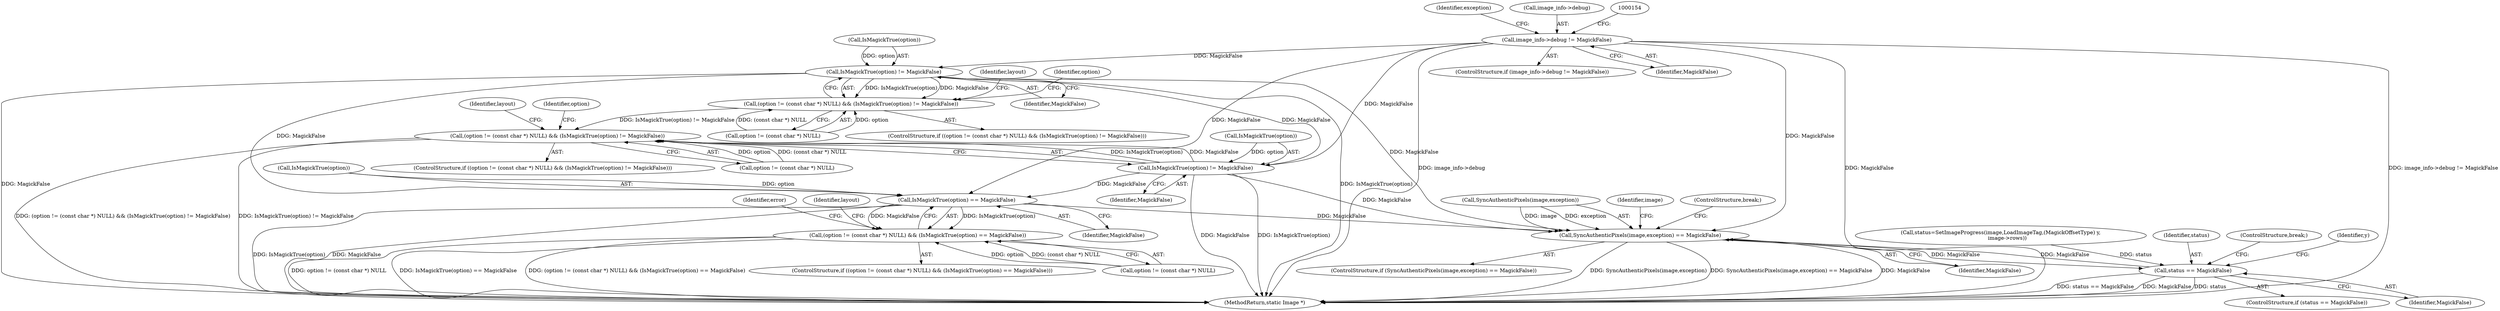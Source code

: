 digraph "0_ImageMagick_f6e9d0d9955e85bdd7540b251cd50d598dacc5e6_42@pointer" {
"1000148" [label="(Call,image_info->debug != MagickFalse)"];
"1000490" [label="(Call,IsMagickTrue(option) != MagickFalse)"];
"1000484" [label="(Call,(option != (const char *) NULL) && (IsMagickTrue(option) != MagickFalse))"];
"1000503" [label="(Call,(option != (const char *) NULL) && (IsMagickTrue(option) != MagickFalse))"];
"1000509" [label="(Call,IsMagickTrue(option) != MagickFalse)"];
"1000694" [label="(Call,IsMagickTrue(option) == MagickFalse)"];
"1000688" [label="(Call,(option != (const char *) NULL) && (IsMagickTrue(option) == MagickFalse))"];
"1001143" [label="(Call,SyncAuthenticPixels(image,exception) == MagickFalse)"];
"1001170" [label="(Call,status == MagickFalse)"];
"1001028" [label="(Identifier,y)"];
"1000509" [label="(Call,IsMagickTrue(option) != MagickFalse)"];
"1000512" [label="(Identifier,MagickFalse)"];
"1000503" [label="(Call,(option != (const char *) NULL) && (IsMagickTrue(option) != MagickFalse))"];
"1000490" [label="(Call,IsMagickTrue(option) != MagickFalse)"];
"1000491" [label="(Call,IsMagickTrue(option))"];
"1000495" [label="(Identifier,layout)"];
"1001147" [label="(Identifier,MagickFalse)"];
"1001142" [label="(ControlStructure,if (SyncAuthenticPixels(image,exception) == MagickFalse))"];
"1001170" [label="(Call,status == MagickFalse)"];
"1001189" [label="(MethodReturn,static Image *)"];
"1000483" [label="(ControlStructure,if ((option != (const char *) NULL) && (IsMagickTrue(option) != MagickFalse)))"];
"1000517" [label="(Identifier,option)"];
"1001144" [label="(Call,SyncAuthenticPixels(image,exception))"];
"1001152" [label="(Identifier,image)"];
"1000498" [label="(Identifier,option)"];
"1000502" [label="(ControlStructure,if ((option != (const char *) NULL) && (IsMagickTrue(option) != MagickFalse)))"];
"1000694" [label="(Call,IsMagickTrue(option) == MagickFalse)"];
"1000485" [label="(Call,option != (const char *) NULL)"];
"1000695" [label="(Call,IsMagickTrue(option))"];
"1001169" [label="(ControlStructure,if (status == MagickFalse))"];
"1000504" [label="(Call,option != (const char *) NULL)"];
"1000688" [label="(Call,(option != (const char *) NULL) && (IsMagickTrue(option) == MagickFalse))"];
"1001158" [label="(Call,status=SetImageProgress(image,LoadImageTag,(MagickOffsetType) y,\n        image->rows))"];
"1000164" [label="(Identifier,exception)"];
"1000148" [label="(Call,image_info->debug != MagickFalse)"];
"1000147" [label="(ControlStructure,if (image_info->debug != MagickFalse))"];
"1001171" [label="(Identifier,status)"];
"1000707" [label="(Identifier,error)"];
"1001173" [label="(ControlStructure,break;)"];
"1000699" [label="(Identifier,layout)"];
"1000514" [label="(Identifier,layout)"];
"1001172" [label="(Identifier,MagickFalse)"];
"1000149" [label="(Call,image_info->debug)"];
"1000493" [label="(Identifier,MagickFalse)"];
"1001143" [label="(Call,SyncAuthenticPixels(image,exception) == MagickFalse)"];
"1000689" [label="(Call,option != (const char *) NULL)"];
"1000510" [label="(Call,IsMagickTrue(option))"];
"1000152" [label="(Identifier,MagickFalse)"];
"1000484" [label="(Call,(option != (const char *) NULL) && (IsMagickTrue(option) != MagickFalse))"];
"1001148" [label="(ControlStructure,break;)"];
"1000697" [label="(Identifier,MagickFalse)"];
"1000687" [label="(ControlStructure,if ((option != (const char *) NULL) && (IsMagickTrue(option) == MagickFalse)))"];
"1000148" -> "1000147"  [label="AST: "];
"1000148" -> "1000152"  [label="CFG: "];
"1000149" -> "1000148"  [label="AST: "];
"1000152" -> "1000148"  [label="AST: "];
"1000154" -> "1000148"  [label="CFG: "];
"1000164" -> "1000148"  [label="CFG: "];
"1000148" -> "1001189"  [label="DDG: MagickFalse"];
"1000148" -> "1001189"  [label="DDG: image_info->debug != MagickFalse"];
"1000148" -> "1001189"  [label="DDG: image_info->debug"];
"1000148" -> "1000490"  [label="DDG: MagickFalse"];
"1000148" -> "1000509"  [label="DDG: MagickFalse"];
"1000148" -> "1000694"  [label="DDG: MagickFalse"];
"1000148" -> "1001143"  [label="DDG: MagickFalse"];
"1000490" -> "1000484"  [label="AST: "];
"1000490" -> "1000493"  [label="CFG: "];
"1000491" -> "1000490"  [label="AST: "];
"1000493" -> "1000490"  [label="AST: "];
"1000484" -> "1000490"  [label="CFG: "];
"1000490" -> "1001189"  [label="DDG: MagickFalse"];
"1000490" -> "1001189"  [label="DDG: IsMagickTrue(option)"];
"1000490" -> "1000484"  [label="DDG: IsMagickTrue(option)"];
"1000490" -> "1000484"  [label="DDG: MagickFalse"];
"1000491" -> "1000490"  [label="DDG: option"];
"1000490" -> "1000509"  [label="DDG: MagickFalse"];
"1000490" -> "1000694"  [label="DDG: MagickFalse"];
"1000490" -> "1001143"  [label="DDG: MagickFalse"];
"1000484" -> "1000483"  [label="AST: "];
"1000484" -> "1000485"  [label="CFG: "];
"1000485" -> "1000484"  [label="AST: "];
"1000495" -> "1000484"  [label="CFG: "];
"1000498" -> "1000484"  [label="CFG: "];
"1000485" -> "1000484"  [label="DDG: option"];
"1000485" -> "1000484"  [label="DDG: (const char *) NULL"];
"1000484" -> "1000503"  [label="DDG: IsMagickTrue(option) != MagickFalse"];
"1000503" -> "1000502"  [label="AST: "];
"1000503" -> "1000504"  [label="CFG: "];
"1000503" -> "1000509"  [label="CFG: "];
"1000504" -> "1000503"  [label="AST: "];
"1000509" -> "1000503"  [label="AST: "];
"1000514" -> "1000503"  [label="CFG: "];
"1000517" -> "1000503"  [label="CFG: "];
"1000503" -> "1001189"  [label="DDG: IsMagickTrue(option) != MagickFalse"];
"1000503" -> "1001189"  [label="DDG: (option != (const char *) NULL) && (IsMagickTrue(option) != MagickFalse)"];
"1000504" -> "1000503"  [label="DDG: option"];
"1000504" -> "1000503"  [label="DDG: (const char *) NULL"];
"1000509" -> "1000503"  [label="DDG: IsMagickTrue(option)"];
"1000509" -> "1000503"  [label="DDG: MagickFalse"];
"1000509" -> "1000512"  [label="CFG: "];
"1000510" -> "1000509"  [label="AST: "];
"1000512" -> "1000509"  [label="AST: "];
"1000509" -> "1001189"  [label="DDG: MagickFalse"];
"1000509" -> "1001189"  [label="DDG: IsMagickTrue(option)"];
"1000510" -> "1000509"  [label="DDG: option"];
"1000509" -> "1000694"  [label="DDG: MagickFalse"];
"1000509" -> "1001143"  [label="DDG: MagickFalse"];
"1000694" -> "1000688"  [label="AST: "];
"1000694" -> "1000697"  [label="CFG: "];
"1000695" -> "1000694"  [label="AST: "];
"1000697" -> "1000694"  [label="AST: "];
"1000688" -> "1000694"  [label="CFG: "];
"1000694" -> "1001189"  [label="DDG: IsMagickTrue(option)"];
"1000694" -> "1001189"  [label="DDG: MagickFalse"];
"1000694" -> "1000688"  [label="DDG: IsMagickTrue(option)"];
"1000694" -> "1000688"  [label="DDG: MagickFalse"];
"1000695" -> "1000694"  [label="DDG: option"];
"1000694" -> "1001143"  [label="DDG: MagickFalse"];
"1000688" -> "1000687"  [label="AST: "];
"1000688" -> "1000689"  [label="CFG: "];
"1000689" -> "1000688"  [label="AST: "];
"1000699" -> "1000688"  [label="CFG: "];
"1000707" -> "1000688"  [label="CFG: "];
"1000688" -> "1001189"  [label="DDG: option != (const char *) NULL"];
"1000688" -> "1001189"  [label="DDG: IsMagickTrue(option) == MagickFalse"];
"1000688" -> "1001189"  [label="DDG: (option != (const char *) NULL) && (IsMagickTrue(option) == MagickFalse)"];
"1000689" -> "1000688"  [label="DDG: option"];
"1000689" -> "1000688"  [label="DDG: (const char *) NULL"];
"1001143" -> "1001142"  [label="AST: "];
"1001143" -> "1001147"  [label="CFG: "];
"1001144" -> "1001143"  [label="AST: "];
"1001147" -> "1001143"  [label="AST: "];
"1001148" -> "1001143"  [label="CFG: "];
"1001152" -> "1001143"  [label="CFG: "];
"1001143" -> "1001189"  [label="DDG: MagickFalse"];
"1001143" -> "1001189"  [label="DDG: SyncAuthenticPixels(image,exception)"];
"1001143" -> "1001189"  [label="DDG: SyncAuthenticPixels(image,exception) == MagickFalse"];
"1001144" -> "1001143"  [label="DDG: image"];
"1001144" -> "1001143"  [label="DDG: exception"];
"1001170" -> "1001143"  [label="DDG: MagickFalse"];
"1001143" -> "1001170"  [label="DDG: MagickFalse"];
"1001170" -> "1001169"  [label="AST: "];
"1001170" -> "1001172"  [label="CFG: "];
"1001171" -> "1001170"  [label="AST: "];
"1001172" -> "1001170"  [label="AST: "];
"1001173" -> "1001170"  [label="CFG: "];
"1001028" -> "1001170"  [label="CFG: "];
"1001170" -> "1001189"  [label="DDG: status == MagickFalse"];
"1001170" -> "1001189"  [label="DDG: MagickFalse"];
"1001170" -> "1001189"  [label="DDG: status"];
"1001158" -> "1001170"  [label="DDG: status"];
}
